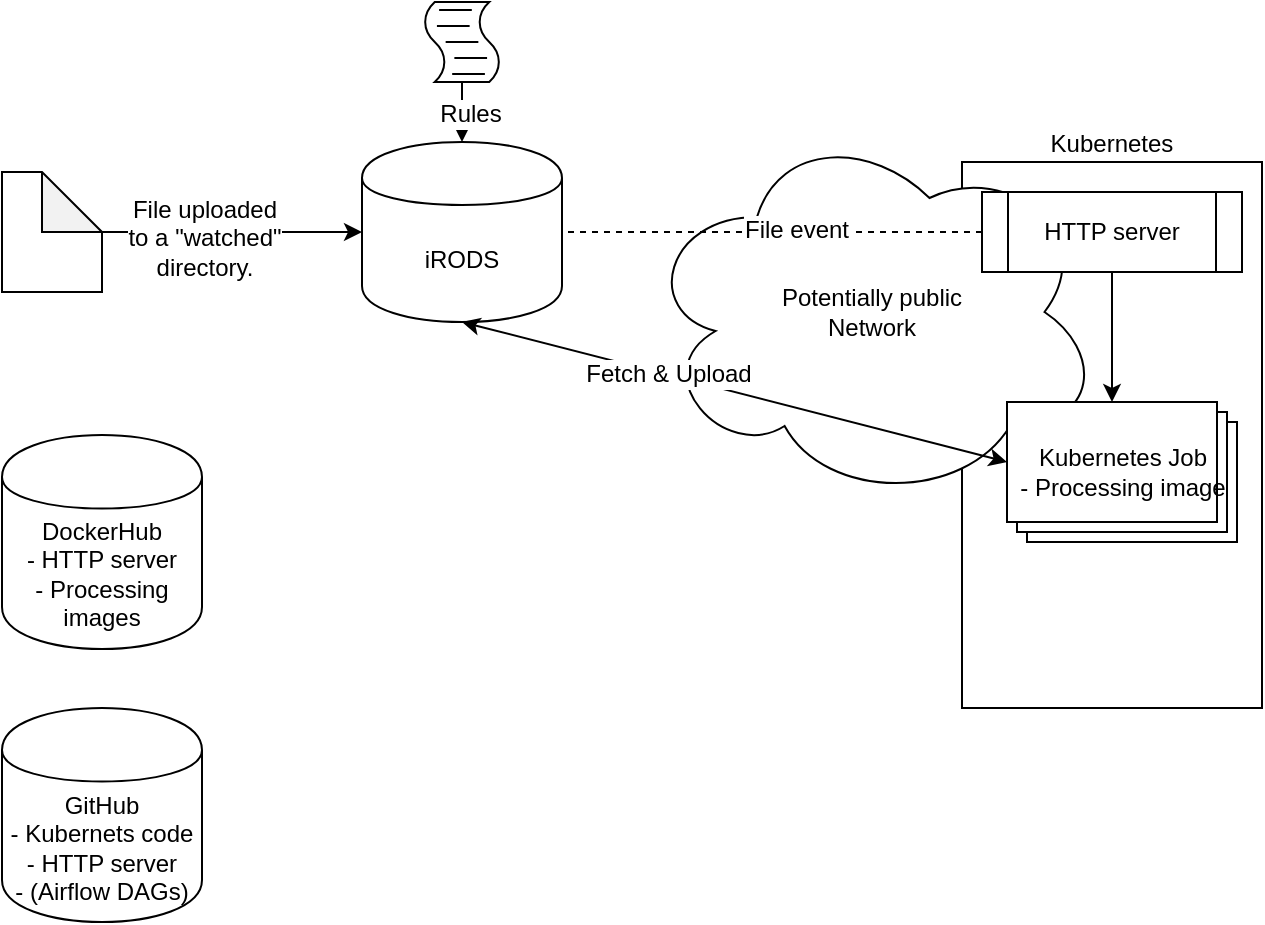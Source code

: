 <mxfile version="10.4.4" type="github"><diagram id="1EwXtBoANDqvm6V6flUV" name="Page-1"><mxGraphModel dx="918" dy="519" grid="1" gridSize="10" guides="1" tooltips="1" connect="1" arrows="1" fold="1" page="1" pageScale="1" pageWidth="850" pageHeight="1100" math="0" shadow="0"><root><mxCell id="0"/><mxCell id="1" parent="0"/><mxCell id="g7It8QWu6sokey5B038f-7" value="Kubernetes" style="rounded=0;whiteSpace=wrap;html=1;labelPosition=center;verticalLabelPosition=top;align=center;verticalAlign=bottom;" vertex="1" parent="1"><mxGeometry x="560" y="90" width="150" height="273" as="geometry"/></mxCell><mxCell id="g7It8QWu6sokey5B038f-1" value="iRODS" style="shape=cylinder;whiteSpace=wrap;html=1;boundedLbl=1;backgroundOutline=1;" vertex="1" parent="1"><mxGeometry x="260" y="80" width="100" height="90" as="geometry"/></mxCell><mxCell id="g7It8QWu6sokey5B038f-2" value="" style="shape=note;whiteSpace=wrap;html=1;backgroundOutline=1;darkOpacity=0.05;" vertex="1" parent="1"><mxGeometry x="80" y="95" width="50" height="60" as="geometry"/></mxCell><mxCell id="g7It8QWu6sokey5B038f-3" value="" style="endArrow=classic;html=1;entryX=0;entryY=0.5;entryDx=0;entryDy=0;exitX=0;exitY=0;exitDx=50;exitDy=30;exitPerimeter=0;" edge="1" parent="1" source="g7It8QWu6sokey5B038f-2" target="g7It8QWu6sokey5B038f-1"><mxGeometry width="50" height="50" relative="1" as="geometry"><mxPoint x="150" y="140" as="sourcePoint"/><mxPoint x="200" y="90" as="targetPoint"/></mxGeometry></mxCell><mxCell id="g7It8QWu6sokey5B038f-4" value="&lt;div&gt;File uploaded&lt;/div&gt;&lt;div&gt; to a &quot;watched&quot;&lt;/div&gt;&lt;div&gt; directory.&lt;/div&gt;" style="text;html=1;resizable=0;points=[];align=center;verticalAlign=middle;labelBackgroundColor=#ffffff;" vertex="1" connectable="0" parent="g7It8QWu6sokey5B038f-3"><mxGeometry x="-0.215" y="-3" relative="1" as="geometry"><mxPoint as="offset"/></mxGeometry></mxCell><mxCell id="g7It8QWu6sokey5B038f-6" value="&lt;div&gt;Potentially public&lt;/div&gt;Network" style="ellipse;shape=cloud;whiteSpace=wrap;html=1;" vertex="1" parent="1"><mxGeometry x="400" y="70" width="230" height="190" as="geometry"/></mxCell><mxCell id="g7It8QWu6sokey5B038f-10" value="" style="shape=mxgraph.bpmn.script_task;html=1;outlineConnect=0;" vertex="1" parent="1"><mxGeometry x="290" y="10" width="40" height="40" as="geometry"/></mxCell><mxCell id="g7It8QWu6sokey5B038f-11" value="" style="endArrow=classic;html=1;entryX=0.5;entryY=0;entryDx=0;entryDy=0;" edge="1" parent="1" source="g7It8QWu6sokey5B038f-10" target="g7It8QWu6sokey5B038f-1"><mxGeometry width="50" height="50" relative="1" as="geometry"><mxPoint x="80" y="240" as="sourcePoint"/><mxPoint x="130" y="190" as="targetPoint"/></mxGeometry></mxCell><mxCell id="g7It8QWu6sokey5B038f-12" value="Rules" style="text;html=1;resizable=0;points=[];align=center;verticalAlign=middle;labelBackgroundColor=#ffffff;" vertex="1" connectable="0" parent="g7It8QWu6sokey5B038f-11"><mxGeometry x="0.067" y="4" relative="1" as="geometry"><mxPoint as="offset"/></mxGeometry></mxCell><mxCell id="g7It8QWu6sokey5B038f-13" value="" style="endArrow=none;dashed=1;html=1;entryX=1;entryY=0.5;entryDx=0;entryDy=0;exitX=0;exitY=0.5;exitDx=0;exitDy=0;" edge="1" parent="1" source="g7It8QWu6sokey5B038f-15" target="g7It8QWu6sokey5B038f-1"><mxGeometry width="50" height="50" relative="1" as="geometry"><mxPoint x="80" y="240" as="sourcePoint"/><mxPoint x="130" y="190" as="targetPoint"/></mxGeometry></mxCell><mxCell id="g7It8QWu6sokey5B038f-14" value="File event" style="text;html=1;resizable=0;points=[];align=center;verticalAlign=middle;labelBackgroundColor=#ffffff;" vertex="1" connectable="0" parent="g7It8QWu6sokey5B038f-13"><mxGeometry x="-0.11" y="-1" relative="1" as="geometry"><mxPoint as="offset"/></mxGeometry></mxCell><mxCell id="g7It8QWu6sokey5B038f-15" value="HTTP server" style="shape=process;whiteSpace=wrap;html=1;backgroundOutline=1;" vertex="1" parent="1"><mxGeometry x="570" y="105" width="130" height="40" as="geometry"/></mxCell><mxCell id="g7It8QWu6sokey5B038f-18" value="&lt;div&gt;Kubernetes Job&lt;/div&gt;&lt;div&gt;- Processing image&lt;br&gt;&lt;/div&gt;" style="verticalLabelPosition=middle;verticalAlign=middle;html=1;shape=mxgraph.basic.layered_rect;dx=10;outlineConnect=0;labelPosition=center;align=center;" vertex="1" parent="1"><mxGeometry x="582.5" y="210" width="115" height="70" as="geometry"/></mxCell><mxCell id="g7It8QWu6sokey5B038f-20" value="" style="endArrow=classic;html=1;entryX=0;entryY=0;entryDx=52.5;entryDy=0;entryPerimeter=0;exitX=0.5;exitY=1;exitDx=0;exitDy=0;" edge="1" parent="1" source="g7It8QWu6sokey5B038f-15" target="g7It8QWu6sokey5B038f-18"><mxGeometry width="50" height="50" relative="1" as="geometry"><mxPoint x="80" y="430" as="sourcePoint"/><mxPoint x="260" y="410" as="targetPoint"/></mxGeometry></mxCell><mxCell id="g7It8QWu6sokey5B038f-21" value="&lt;div&gt;DockerHub&lt;/div&gt;&lt;div&gt;- HTTP server&lt;/div&gt;&lt;div&gt;- Processing images&lt;br&gt;&lt;/div&gt;" style="shape=cylinder;whiteSpace=wrap;html=1;boundedLbl=1;backgroundOutline=1;" vertex="1" parent="1"><mxGeometry x="80" y="226.5" width="100" height="107" as="geometry"/></mxCell><mxCell id="g7It8QWu6sokey5B038f-22" value="&lt;div&gt;GitHub&lt;/div&gt;&lt;div&gt;- Kubernets code&lt;/div&gt;&lt;div&gt;- HTTP server&lt;/div&gt;&lt;div&gt;- (Airflow DAGs)&lt;br&gt;&lt;/div&gt;" style="shape=cylinder;whiteSpace=wrap;html=1;boundedLbl=1;backgroundOutline=1;" vertex="1" parent="1"><mxGeometry x="80" y="363" width="100" height="107" as="geometry"/></mxCell><mxCell id="g7It8QWu6sokey5B038f-26" value="" style="endArrow=classic;startArrow=classic;html=1;exitX=0.5;exitY=1;exitDx=0;exitDy=0;entryX=0;entryY=0;entryDx=0;entryDy=30;entryPerimeter=0;" edge="1" parent="1" source="g7It8QWu6sokey5B038f-1" target="g7It8QWu6sokey5B038f-18"><mxGeometry width="50" height="50" relative="1" as="geometry"><mxPoint x="370" y="276.5" as="sourcePoint"/><mxPoint x="420" y="226.5" as="targetPoint"/></mxGeometry></mxCell><mxCell id="g7It8QWu6sokey5B038f-27" value="Fetch &amp;amp; Upload" style="text;html=1;resizable=0;points=[];align=center;verticalAlign=middle;labelBackgroundColor=#ffffff;" vertex="1" connectable="0" parent="g7It8QWu6sokey5B038f-26"><mxGeometry x="-0.248" y="1" relative="1" as="geometry"><mxPoint as="offset"/></mxGeometry></mxCell></root></mxGraphModel></diagram></mxfile>